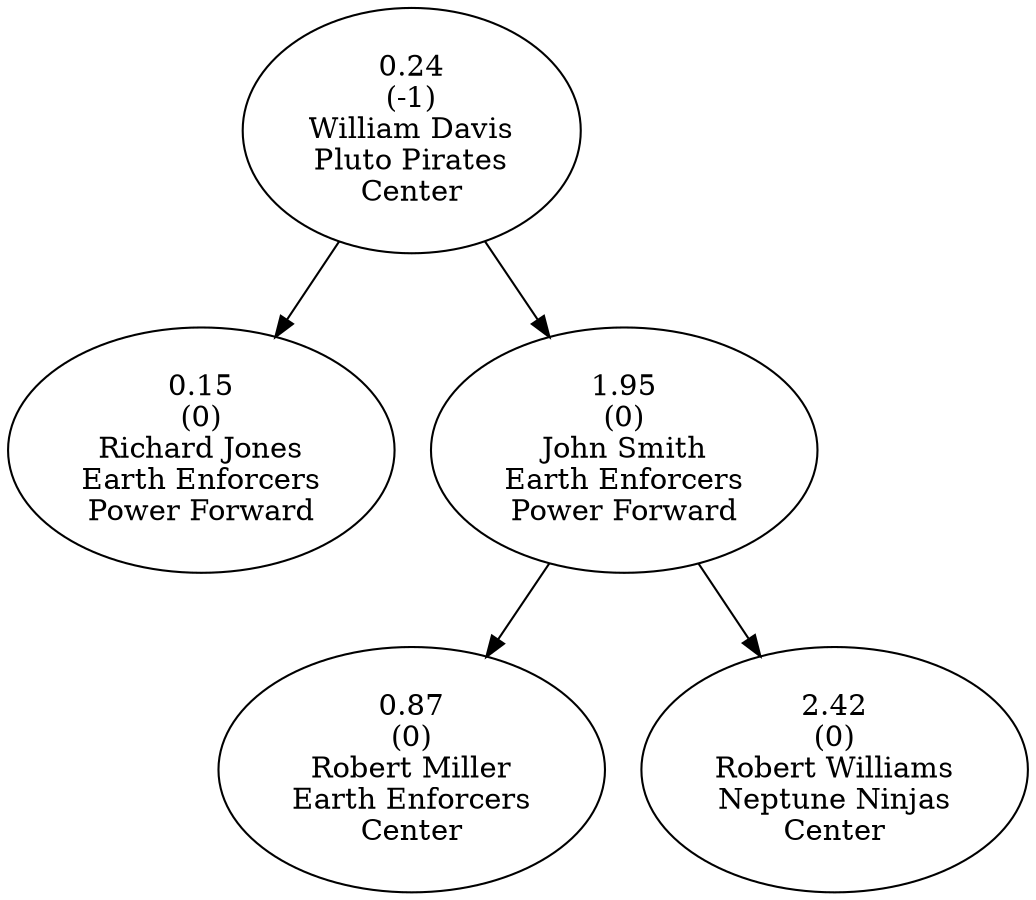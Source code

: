 digraph AVLTree {
    node57 [label="0.24\n(-1)\nWilliam Davis\nPluto Pirates\nCenter"];
    node58 [label="0.15\n(0)\nRichard Jones\nEarth Enforcers\nPower Forward"];
    node57 -> node58;
    node59 [label="1.95\n(0)\nJohn Smith\nEarth Enforcers\nPower Forward"];
    node60 [label="0.87\n(0)\nRobert Miller\nEarth Enforcers\nCenter"];
    node59 -> node60;
    node61 [label="2.42\n(0)\nRobert Williams\nNeptune Ninjas\nCenter"];
    node59 -> node61;
    node57 -> node59;
}

